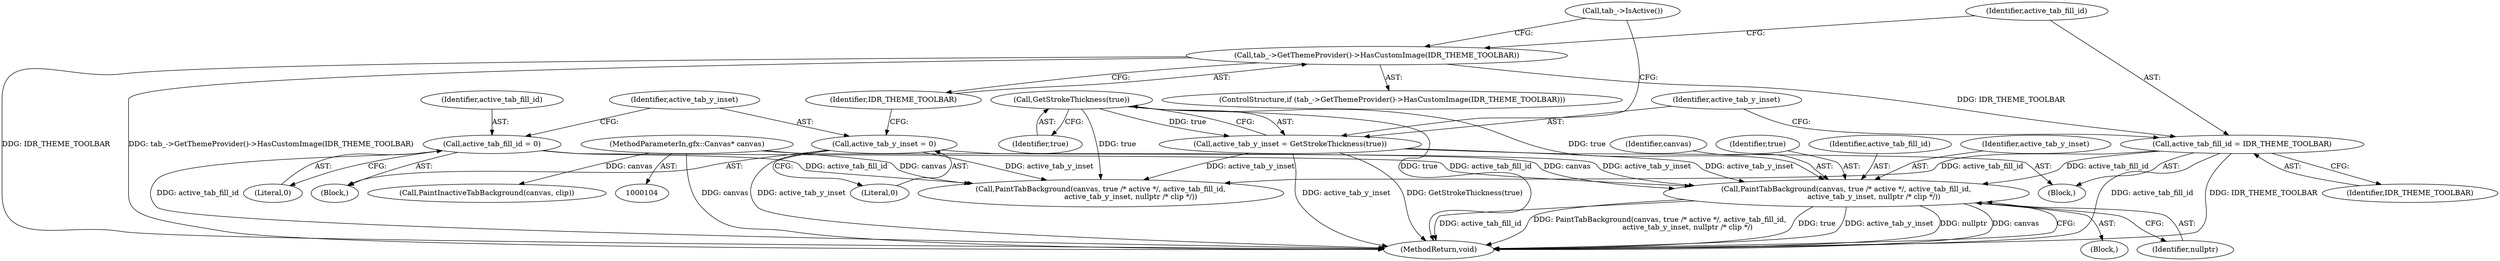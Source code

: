 digraph "1_Chrome_45d901b56f578a74b19ba0d10fa5c4c467f19303_6@pointer" {
"1000130" [label="(Call,PaintTabBackground(canvas, true /* active */, active_tab_fill_id,\n                        active_tab_y_inset, nullptr /* clip */))"];
"1000105" [label="(MethodParameterIn,gfx::Canvas* canvas)"];
"1000125" [label="(Call,GetStrokeThickness(true))"];
"1000120" [label="(Call,active_tab_fill_id = IDR_THEME_TOOLBAR)"];
"1000117" [label="(Call,tab_->GetThemeProvider()->HasCustomImage(IDR_THEME_TOOLBAR))"];
"1000109" [label="(Call,active_tab_fill_id = 0)"];
"1000113" [label="(Call,active_tab_y_inset = 0)"];
"1000123" [label="(Call,active_tab_y_inset = GetStrokeThickness(true))"];
"1000120" [label="(Call,active_tab_fill_id = IDR_THEME_TOOLBAR)"];
"1000109" [label="(Call,active_tab_fill_id = 0)"];
"1000124" [label="(Identifier,active_tab_y_inset)"];
"1000121" [label="(Identifier,active_tab_fill_id)"];
"1000126" [label="(Identifier,true)"];
"1000156" [label="(Call,PaintTabBackground(canvas, true /* active */, active_tab_fill_id,\n                          active_tab_y_inset, nullptr /* clip */))"];
"1000129" [label="(Block,)"];
"1000122" [label="(Identifier,IDR_THEME_TOOLBAR)"];
"1000118" [label="(Identifier,IDR_THEME_TOOLBAR)"];
"1000119" [label="(Block,)"];
"1000105" [label="(MethodParameterIn,gfx::Canvas* canvas)"];
"1000125" [label="(Call,GetStrokeThickness(true))"];
"1000114" [label="(Identifier,active_tab_y_inset)"];
"1000163" [label="(MethodReturn,void)"];
"1000107" [label="(Block,)"];
"1000115" [label="(Literal,0)"];
"1000131" [label="(Identifier,canvas)"];
"1000110" [label="(Identifier,active_tab_fill_id)"];
"1000132" [label="(Identifier,true)"];
"1000123" [label="(Call,active_tab_y_inset = GetStrokeThickness(true))"];
"1000133" [label="(Identifier,active_tab_fill_id)"];
"1000116" [label="(ControlStructure,if (tab_->GetThemeProvider()->HasCustomImage(IDR_THEME_TOOLBAR)))"];
"1000128" [label="(Call,tab_->IsActive())"];
"1000138" [label="(Call,PaintInactiveTabBackground(canvas, clip))"];
"1000113" [label="(Call,active_tab_y_inset = 0)"];
"1000134" [label="(Identifier,active_tab_y_inset)"];
"1000111" [label="(Literal,0)"];
"1000135" [label="(Identifier,nullptr)"];
"1000117" [label="(Call,tab_->GetThemeProvider()->HasCustomImage(IDR_THEME_TOOLBAR))"];
"1000130" [label="(Call,PaintTabBackground(canvas, true /* active */, active_tab_fill_id,\n                        active_tab_y_inset, nullptr /* clip */))"];
"1000130" -> "1000129"  [label="AST: "];
"1000130" -> "1000135"  [label="CFG: "];
"1000131" -> "1000130"  [label="AST: "];
"1000132" -> "1000130"  [label="AST: "];
"1000133" -> "1000130"  [label="AST: "];
"1000134" -> "1000130"  [label="AST: "];
"1000135" -> "1000130"  [label="AST: "];
"1000163" -> "1000130"  [label="CFG: "];
"1000130" -> "1000163"  [label="DDG: active_tab_fill_id"];
"1000130" -> "1000163"  [label="DDG: PaintTabBackground(canvas, true /* active */, active_tab_fill_id,\n                        active_tab_y_inset, nullptr /* clip */)"];
"1000130" -> "1000163"  [label="DDG: true"];
"1000130" -> "1000163"  [label="DDG: active_tab_y_inset"];
"1000130" -> "1000163"  [label="DDG: nullptr"];
"1000130" -> "1000163"  [label="DDG: canvas"];
"1000105" -> "1000130"  [label="DDG: canvas"];
"1000125" -> "1000130"  [label="DDG: true"];
"1000120" -> "1000130"  [label="DDG: active_tab_fill_id"];
"1000109" -> "1000130"  [label="DDG: active_tab_fill_id"];
"1000113" -> "1000130"  [label="DDG: active_tab_y_inset"];
"1000123" -> "1000130"  [label="DDG: active_tab_y_inset"];
"1000105" -> "1000104"  [label="AST: "];
"1000105" -> "1000163"  [label="DDG: canvas"];
"1000105" -> "1000138"  [label="DDG: canvas"];
"1000105" -> "1000156"  [label="DDG: canvas"];
"1000125" -> "1000123"  [label="AST: "];
"1000125" -> "1000126"  [label="CFG: "];
"1000126" -> "1000125"  [label="AST: "];
"1000123" -> "1000125"  [label="CFG: "];
"1000125" -> "1000163"  [label="DDG: true"];
"1000125" -> "1000123"  [label="DDG: true"];
"1000125" -> "1000156"  [label="DDG: true"];
"1000120" -> "1000119"  [label="AST: "];
"1000120" -> "1000122"  [label="CFG: "];
"1000121" -> "1000120"  [label="AST: "];
"1000122" -> "1000120"  [label="AST: "];
"1000124" -> "1000120"  [label="CFG: "];
"1000120" -> "1000163"  [label="DDG: active_tab_fill_id"];
"1000120" -> "1000163"  [label="DDG: IDR_THEME_TOOLBAR"];
"1000117" -> "1000120"  [label="DDG: IDR_THEME_TOOLBAR"];
"1000120" -> "1000156"  [label="DDG: active_tab_fill_id"];
"1000117" -> "1000116"  [label="AST: "];
"1000117" -> "1000118"  [label="CFG: "];
"1000118" -> "1000117"  [label="AST: "];
"1000121" -> "1000117"  [label="CFG: "];
"1000128" -> "1000117"  [label="CFG: "];
"1000117" -> "1000163"  [label="DDG: IDR_THEME_TOOLBAR"];
"1000117" -> "1000163"  [label="DDG: tab_->GetThemeProvider()->HasCustomImage(IDR_THEME_TOOLBAR)"];
"1000109" -> "1000107"  [label="AST: "];
"1000109" -> "1000111"  [label="CFG: "];
"1000110" -> "1000109"  [label="AST: "];
"1000111" -> "1000109"  [label="AST: "];
"1000114" -> "1000109"  [label="CFG: "];
"1000109" -> "1000163"  [label="DDG: active_tab_fill_id"];
"1000109" -> "1000156"  [label="DDG: active_tab_fill_id"];
"1000113" -> "1000107"  [label="AST: "];
"1000113" -> "1000115"  [label="CFG: "];
"1000114" -> "1000113"  [label="AST: "];
"1000115" -> "1000113"  [label="AST: "];
"1000118" -> "1000113"  [label="CFG: "];
"1000113" -> "1000163"  [label="DDG: active_tab_y_inset"];
"1000113" -> "1000156"  [label="DDG: active_tab_y_inset"];
"1000123" -> "1000119"  [label="AST: "];
"1000124" -> "1000123"  [label="AST: "];
"1000128" -> "1000123"  [label="CFG: "];
"1000123" -> "1000163"  [label="DDG: GetStrokeThickness(true)"];
"1000123" -> "1000163"  [label="DDG: active_tab_y_inset"];
"1000123" -> "1000156"  [label="DDG: active_tab_y_inset"];
}
